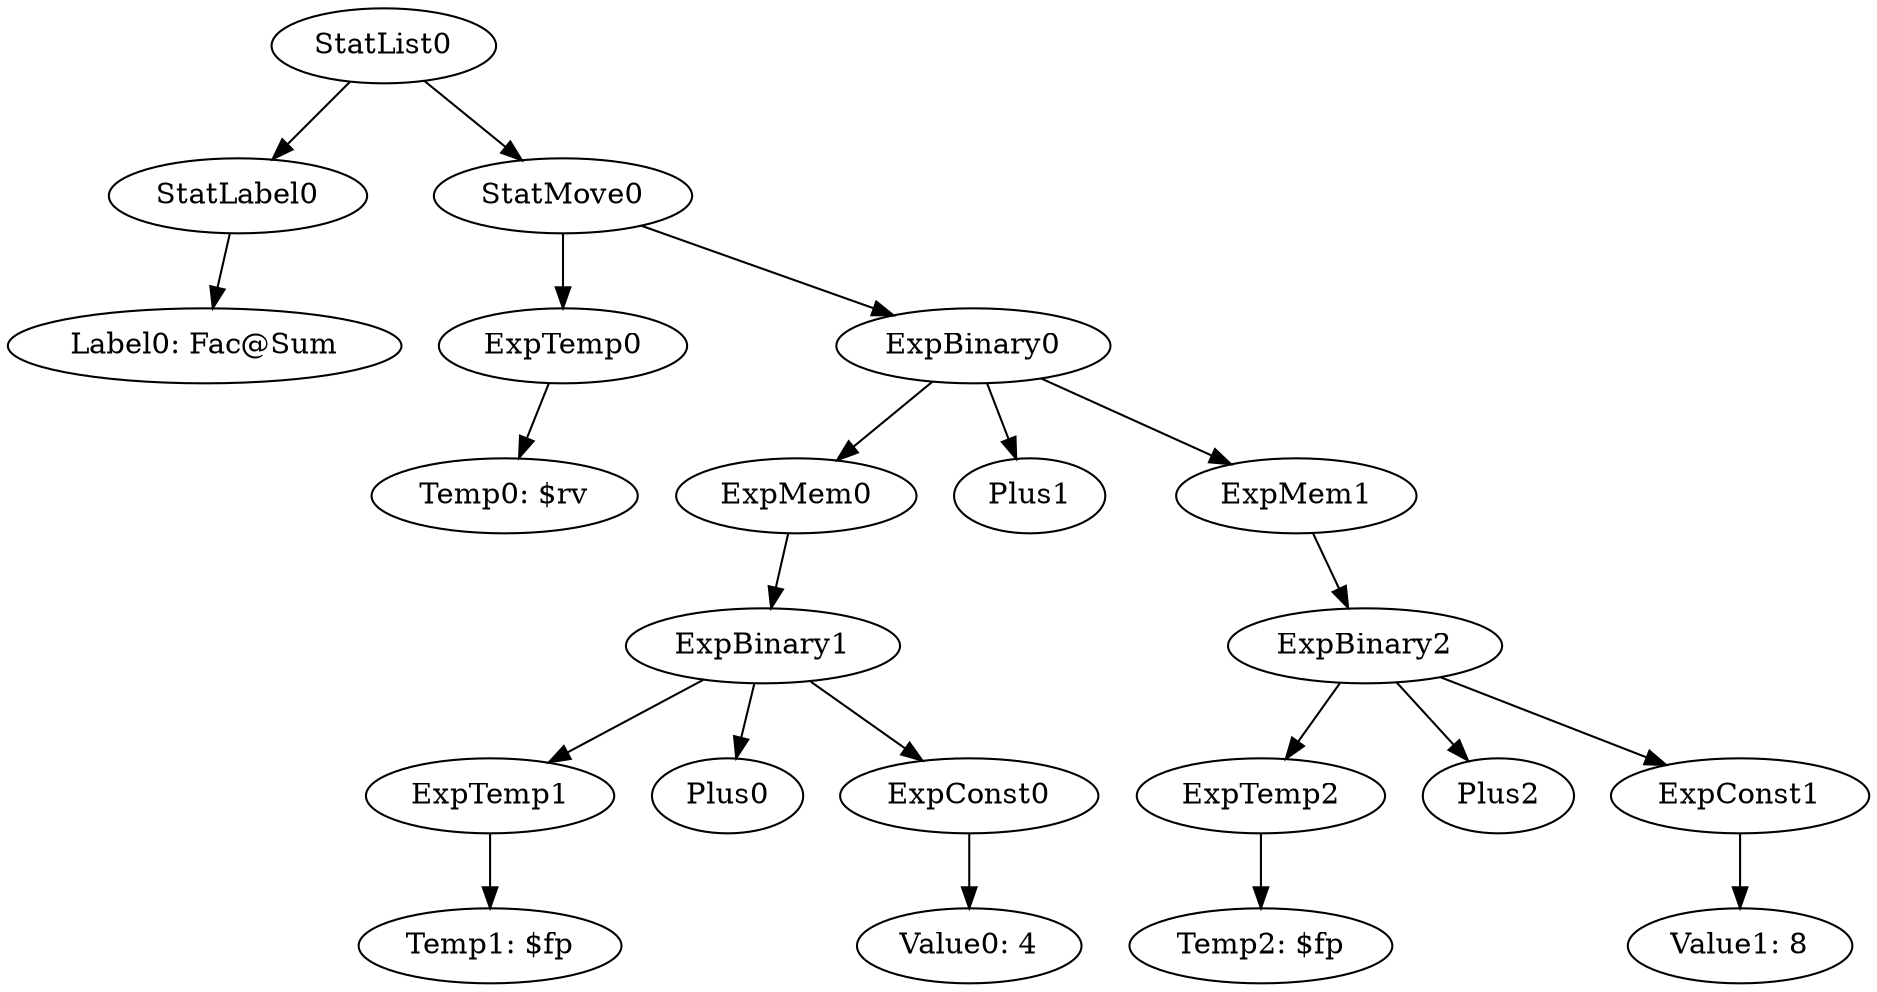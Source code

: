 digraph {
	ordering = out;
	ExpConst1 -> "Value1: 8";
	ExpBinary2 -> ExpTemp2;
	ExpBinary2 -> Plus2;
	ExpBinary2 -> ExpConst1;
	StatMove0 -> ExpTemp0;
	StatMove0 -> ExpBinary0;
	ExpBinary0 -> ExpMem0;
	ExpBinary0 -> Plus1;
	ExpBinary0 -> ExpMem1;
	ExpTemp0 -> "Temp0: $rv";
	StatList0 -> StatLabel0;
	StatList0 -> StatMove0;
	StatLabel0 -> "Label0: Fac@Sum";
	ExpMem1 -> ExpBinary2;
	ExpConst0 -> "Value0: 4";
	ExpTemp2 -> "Temp2: $fp";
	ExpTemp1 -> "Temp1: $fp";
	ExpBinary1 -> ExpTemp1;
	ExpBinary1 -> Plus0;
	ExpBinary1 -> ExpConst0;
	ExpMem0 -> ExpBinary1;
}

